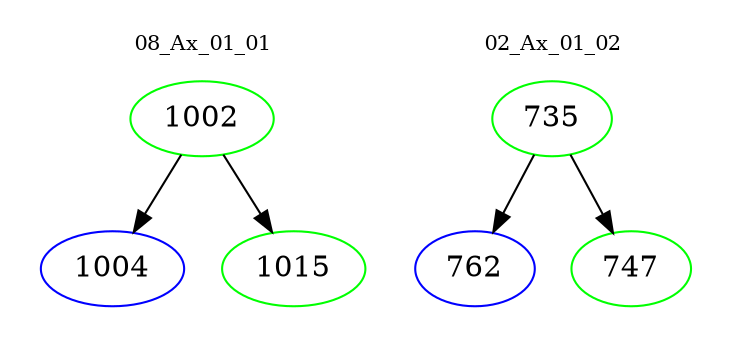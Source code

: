 digraph{
subgraph cluster_0 {
color = white
label = "08_Ax_01_01";
fontsize=10;
T0_1002 [label="1002", color="green"]
T0_1002 -> T0_1004 [color="black"]
T0_1004 [label="1004", color="blue"]
T0_1002 -> T0_1015 [color="black"]
T0_1015 [label="1015", color="green"]
}
subgraph cluster_1 {
color = white
label = "02_Ax_01_02";
fontsize=10;
T1_735 [label="735", color="green"]
T1_735 -> T1_762 [color="black"]
T1_762 [label="762", color="blue"]
T1_735 -> T1_747 [color="black"]
T1_747 [label="747", color="green"]
}
}
